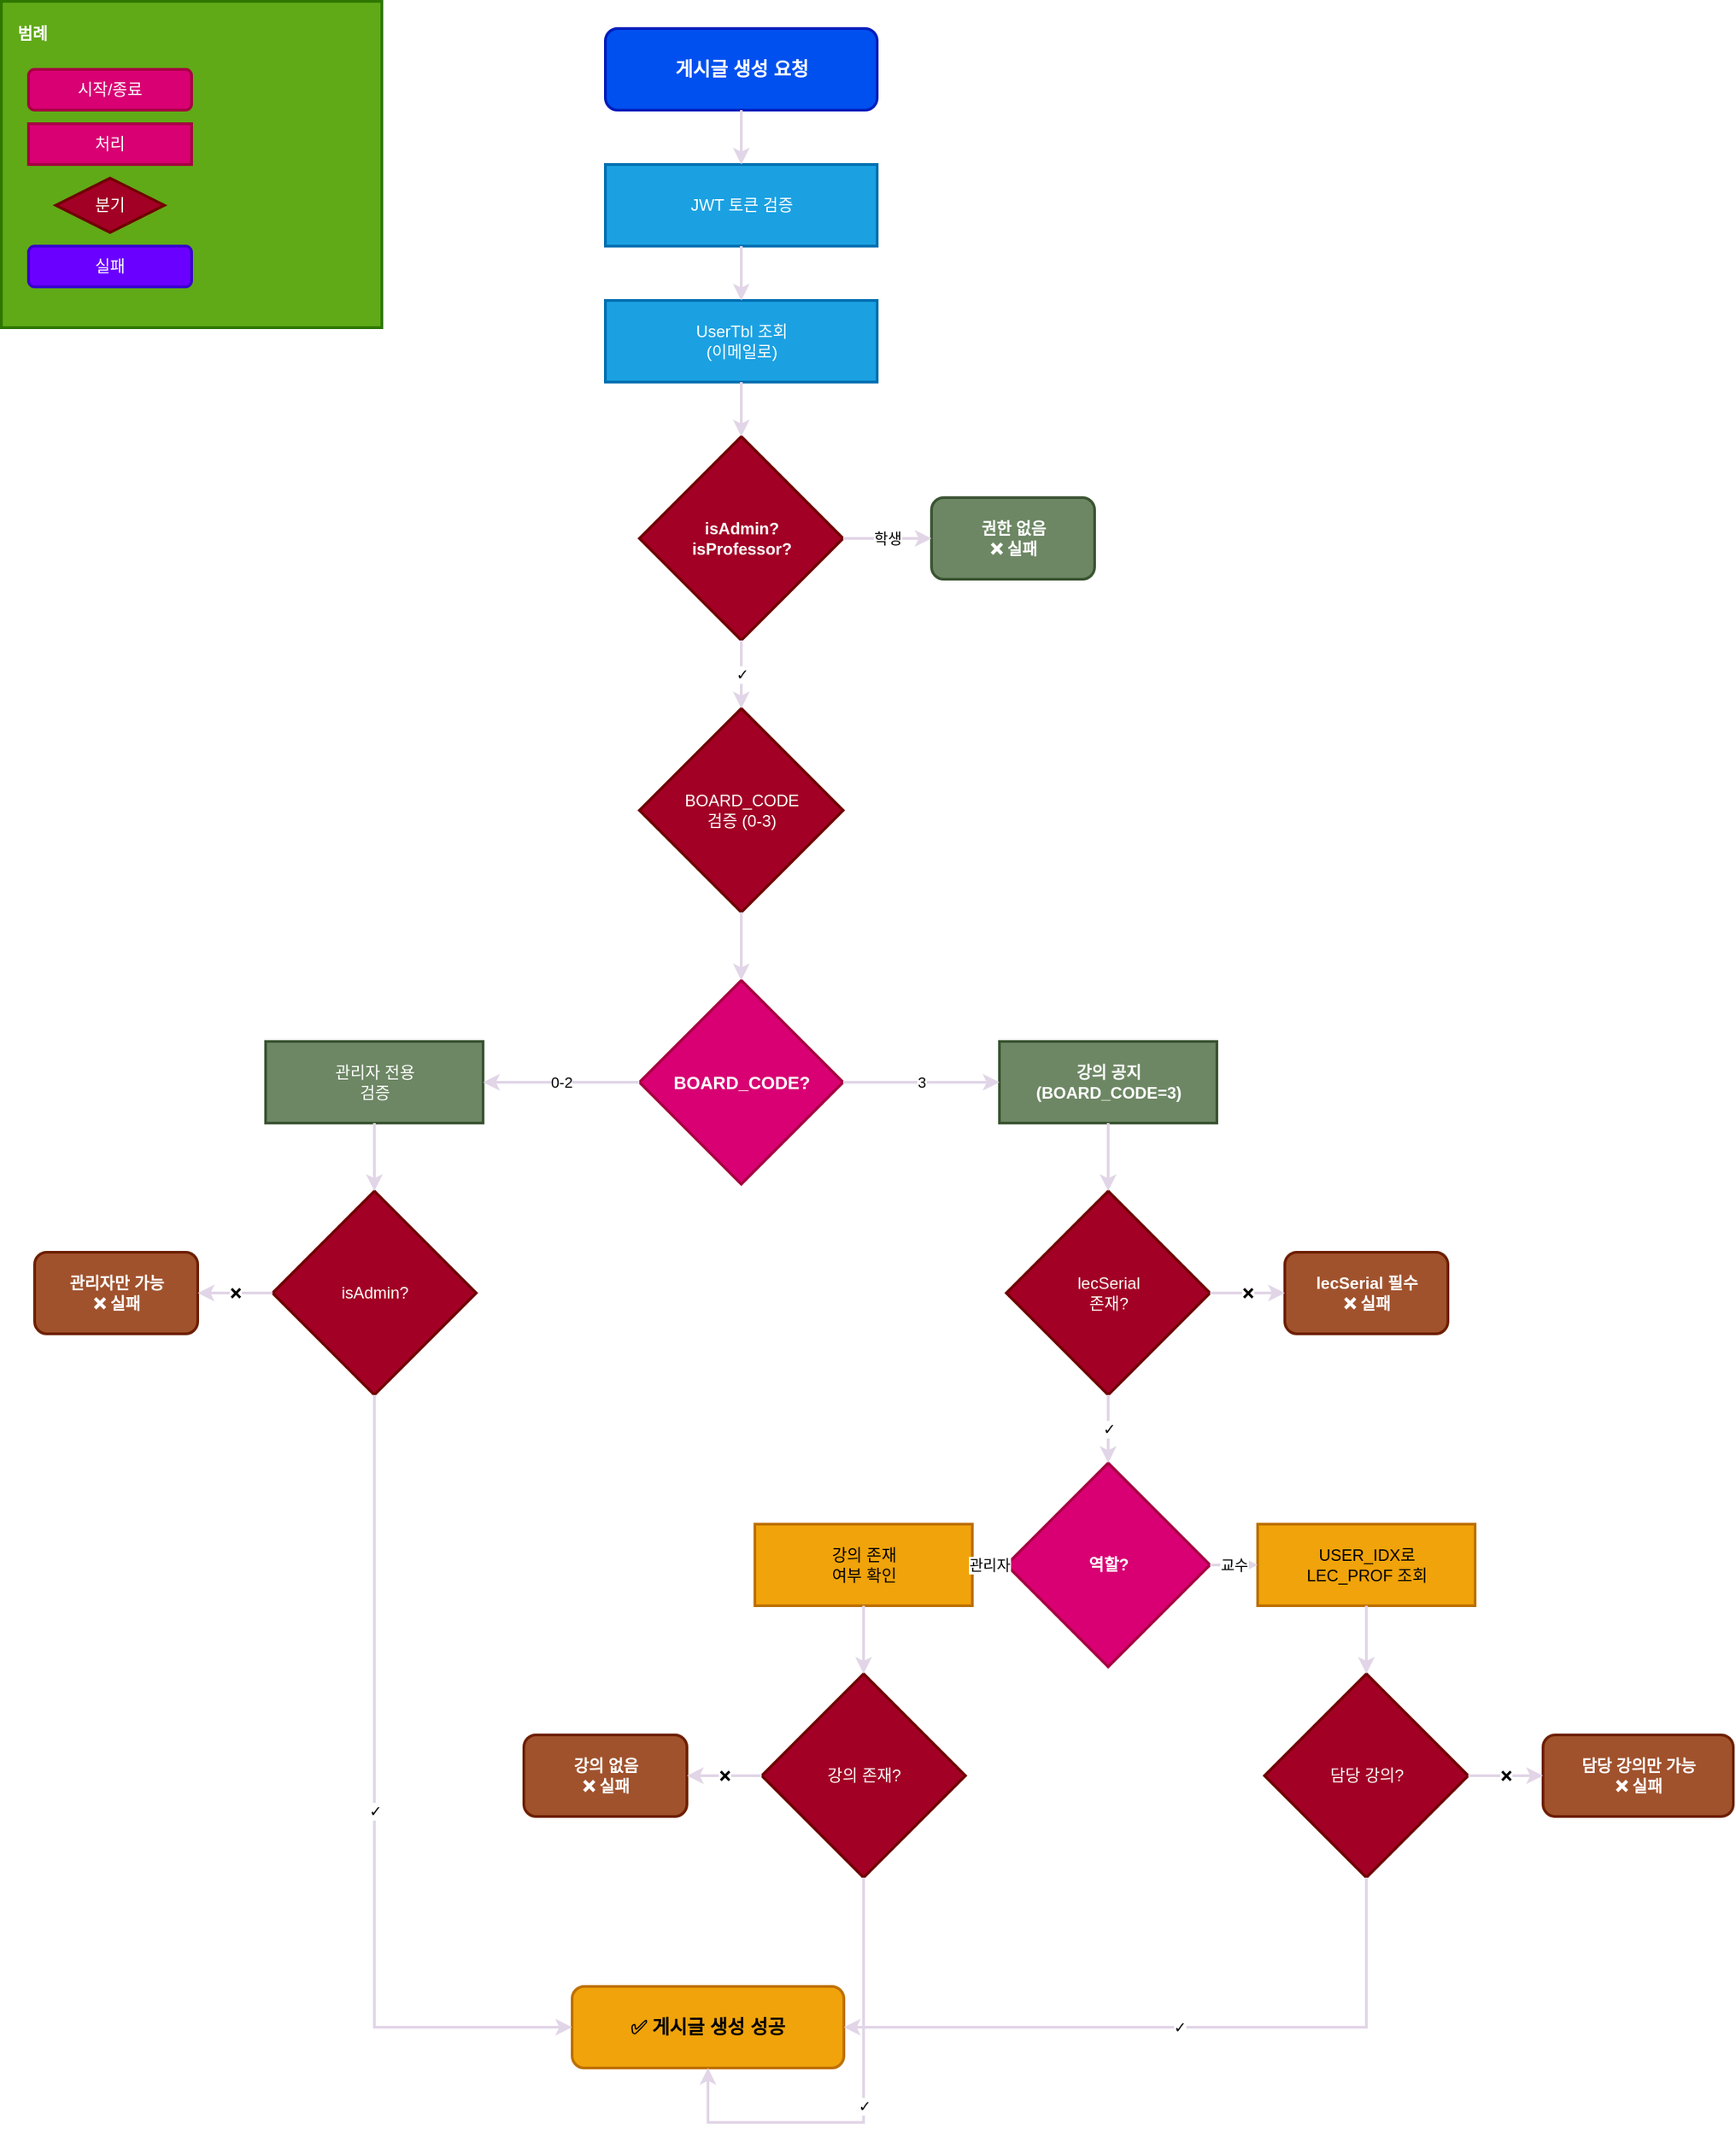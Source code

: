 <mxfile version="28.2.7">
  <diagram name="게시판 생성 로직" id="backend-board-creation">
    <mxGraphModel dx="1678" dy="914" grid="1" gridSize="10" guides="1" tooltips="1" connect="1" arrows="1" fold="1" page="1" pageScale="1" pageWidth="1169" pageHeight="1654" background="light-dark(#FFFFFF,#FFFFFF)" math="0" shadow="0">
      <root>
        <mxCell id="0" />
        <mxCell id="1" parent="0" />
        <mxCell id="start" value="게시글 생성 요청" style="rounded=1;whiteSpace=wrap;html=1;fillColor=#0050ef;strokeColor=#001DBC;fontStyle=1;fontSize=14;strokeWidth=2;fontColor=#ffffff;" parent="1" vertex="1">
          <mxGeometry x="484.5" y="40" width="200" height="60" as="geometry" />
        </mxCell>
        <mxCell id="auth" value="JWT 토큰 검증" style="rounded=0;whiteSpace=wrap;html=1;fillColor=#1ba1e2;strokeColor=#006EAF;strokeWidth=2;fontColor=#ffffff;" parent="1" vertex="1">
          <mxGeometry x="484.5" y="140" width="200" height="60" as="geometry" />
        </mxCell>
        <mxCell id="arrow1" style="edgeStyle=orthogonalEdgeStyle;rounded=0;orthogonalLoop=1;jettySize=auto;html=1;entryX=0.5;entryY=0;entryDx=0;entryDy=0;strokeWidth=2;strokeColor=light-dark(#E1D5E7,#3333FF);" parent="1" source="start" target="auth" edge="1">
          <mxGeometry relative="1" as="geometry" />
        </mxCell>
        <mxCell id="userLookup" value="UserTbl 조회&#xa;(이메일로)" style="rounded=0;whiteSpace=wrap;html=1;fillColor=#1ba1e2;strokeColor=#006EAF;strokeWidth=2;fontColor=#ffffff;" parent="1" vertex="1">
          <mxGeometry x="484.5" y="240" width="200" height="60" as="geometry" />
        </mxCell>
        <mxCell id="arrow2" style="edgeStyle=orthogonalEdgeStyle;rounded=0;orthogonalLoop=1;jettySize=auto;html=1;strokeWidth=2;strokeColor=light-dark(#E1D5E7,#3333FF);" parent="1" source="auth" target="userLookup" edge="1">
          <mxGeometry relative="1" as="geometry" />
        </mxCell>
        <mxCell id="roleCheck" value="isAdmin?&#xa;isProfessor?" style="rhombus;whiteSpace=wrap;html=1;fillColor=#a20025;strokeColor=#6F0000;fontStyle=1;strokeWidth=2;fontColor=#ffffff;" parent="1" vertex="1">
          <mxGeometry x="509.5" y="340" width="150" height="150" as="geometry" />
        </mxCell>
        <mxCell id="arrow3" style="edgeStyle=orthogonalEdgeStyle;rounded=0;orthogonalLoop=1;jettySize=auto;html=1;strokeWidth=2;strokeColor=light-dark(#E1D5E7,#3333FF);" parent="1" source="userLookup" target="roleCheck" edge="1">
          <mxGeometry relative="1" as="geometry" />
        </mxCell>
        <mxCell id="noAuth" value="권한 없음&#xa;❌ 실패" style="rounded=1;whiteSpace=wrap;html=1;fillColor=#6d8764;strokeColor=#3A5431;fontStyle=1;strokeWidth=2;fontColor=#ffffff;" parent="1" vertex="1">
          <mxGeometry x="724.5" y="385" width="120" height="60" as="geometry" />
        </mxCell>
        <mxCell id="arrow4" value="학생" style="edgeStyle=orthogonalEdgeStyle;rounded=0;orthogonalLoop=1;jettySize=auto;html=1;exitX=1;exitY=0.5;exitDx=0;exitDy=0;strokeWidth=2;strokeColor=light-dark(#E1D5E7,#3333FF);" parent="1" source="roleCheck" target="noAuth" edge="1">
          <mxGeometry relative="1" as="geometry" />
        </mxCell>
        <mxCell id="boardCodeCheck" value="BOARD_CODE&#xa;검증 (0-3)" style="rhombus;whiteSpace=wrap;html=1;fillColor=#a20025;strokeColor=#6F0000;strokeWidth=2;fontColor=#ffffff;" parent="1" vertex="1">
          <mxGeometry x="509.5" y="540" width="150" height="150" as="geometry" />
        </mxCell>
        <mxCell id="arrow5" value="✓" style="edgeStyle=orthogonalEdgeStyle;rounded=0;orthogonalLoop=1;jettySize=auto;html=1;strokeWidth=2;strokeColor=light-dark(#E1D5E7,#3333FF);" parent="1" source="roleCheck" target="boardCodeCheck" edge="1">
          <mxGeometry relative="1" as="geometry" />
        </mxCell>
        <mxCell id="codeDecision" value="BOARD_CODE?" style="rhombus;whiteSpace=wrap;html=1;fillColor=#d80073;strokeColor=#A50040;fontStyle=1;fontSize=13;strokeWidth=2;fontColor=#ffffff;" parent="1" vertex="1">
          <mxGeometry x="509.5" y="740" width="150" height="150" as="geometry" />
        </mxCell>
        <mxCell id="arrow6" style="edgeStyle=orthogonalEdgeStyle;rounded=0;orthogonalLoop=1;jettySize=auto;html=1;strokeWidth=2;strokeColor=light-dark(#E1D5E7,#3333FF);" parent="1" source="boardCodeCheck" target="codeDecision" edge="1">
          <mxGeometry relative="1" as="geometry" />
        </mxCell>
        <mxCell id="adminOnly" value="관리자 전용&#xa;검증" style="rounded=0;whiteSpace=wrap;html=1;fillColor=#6d8764;strokeColor=#3A5431;strokeWidth=2;fontColor=#ffffff;" parent="1" vertex="1">
          <mxGeometry x="234.5" y="785" width="160" height="60" as="geometry" />
        </mxCell>
        <mxCell id="arrow7" value="0-2" style="edgeStyle=orthogonalEdgeStyle;rounded=0;orthogonalLoop=1;jettySize=auto;html=1;exitX=0;exitY=0.5;exitDx=0;exitDy=0;strokeWidth=2;strokeColor=light-dark(#E1D5E7,#3333FF);" parent="1" source="codeDecision" target="adminOnly" edge="1">
          <mxGeometry relative="1" as="geometry" />
        </mxCell>
        <mxCell id="adminCheck" value="isAdmin?" style="rhombus;whiteSpace=wrap;html=1;fillColor=#a20025;strokeColor=#6F0000;strokeWidth=2;fontColor=#ffffff;" parent="1" vertex="1">
          <mxGeometry x="239.5" y="895" width="150" height="150" as="geometry" />
        </mxCell>
        <mxCell id="arrow8" style="edgeStyle=orthogonalEdgeStyle;rounded=0;orthogonalLoop=1;jettySize=auto;html=1;strokeWidth=2;strokeColor=light-dark(#E1D5E7,#3333FF);" parent="1" source="adminOnly" target="adminCheck" edge="1">
          <mxGeometry relative="1" as="geometry" />
        </mxCell>
        <mxCell id="adminFail" value="관리자만 가능&#xa;❌ 실패" style="rounded=1;whiteSpace=wrap;html=1;fillColor=#a0522d;strokeColor=#6D1F00;fontStyle=1;strokeWidth=2;fontColor=#ffffff;" parent="1" vertex="1">
          <mxGeometry x="64.5" y="940" width="120" height="60" as="geometry" />
        </mxCell>
        <mxCell id="arrow9" value="❌" style="edgeStyle=orthogonalEdgeStyle;rounded=0;orthogonalLoop=1;jettySize=auto;html=1;exitX=0;exitY=0.5;exitDx=0;exitDy=0;strokeWidth=2;strokeColor=light-dark(#E1D5E7,#3333FF);" parent="1" source="adminCheck" target="adminFail" edge="1">
          <mxGeometry relative="1" as="geometry" />
        </mxCell>
        <mxCell id="lectureNotice" value="강의 공지&#xa;(BOARD_CODE=3)" style="rounded=0;whiteSpace=wrap;html=1;fillColor=#6d8764;strokeColor=#3A5431;fontStyle=1;strokeWidth=2;fontColor=#ffffff;" parent="1" vertex="1">
          <mxGeometry x="774.5" y="785" width="160" height="60" as="geometry" />
        </mxCell>
        <mxCell id="arrow10" value="3" style="edgeStyle=orthogonalEdgeStyle;rounded=0;orthogonalLoop=1;jettySize=auto;html=1;exitX=1;exitY=0.5;exitDx=0;exitDy=0;strokeWidth=2;strokeColor=light-dark(#E1D5E7,#3333FF);" parent="1" source="codeDecision" target="lectureNotice" edge="1">
          <mxGeometry relative="1" as="geometry" />
        </mxCell>
        <mxCell id="lecSerialCheck" value="lecSerial&#xa;존재?" style="rhombus;whiteSpace=wrap;html=1;fillColor=#a20025;strokeColor=#6F0000;strokeWidth=2;fontColor=#ffffff;" parent="1" vertex="1">
          <mxGeometry x="779.5" y="895" width="150" height="150" as="geometry" />
        </mxCell>
        <mxCell id="arrow11" style="edgeStyle=orthogonalEdgeStyle;rounded=0;orthogonalLoop=1;jettySize=auto;html=1;strokeWidth=2;strokeColor=light-dark(#E1D5E7,#3333FF);" parent="1" source="lectureNotice" target="lecSerialCheck" edge="1">
          <mxGeometry relative="1" as="geometry" />
        </mxCell>
        <mxCell id="lecSerialFail" value="lecSerial 필수&#xa;❌ 실패" style="rounded=1;whiteSpace=wrap;html=1;fillColor=#a0522d;strokeColor=#6D1F00;fontStyle=1;strokeWidth=2;fontColor=#ffffff;" parent="1" vertex="1">
          <mxGeometry x="984.5" y="940" width="120" height="60" as="geometry" />
        </mxCell>
        <mxCell id="arrow12" value="❌" style="edgeStyle=orthogonalEdgeStyle;rounded=0;orthogonalLoop=1;jettySize=auto;html=1;exitX=1;exitY=0.5;exitDx=0;exitDy=0;strokeWidth=2;strokeColor=light-dark(#E1D5E7,#3333FF);" parent="1" source="lecSerialCheck" target="lecSerialFail" edge="1">
          <mxGeometry relative="1" as="geometry" />
        </mxCell>
        <mxCell id="roleCheckLec" value="역할?" style="rhombus;whiteSpace=wrap;html=1;fillColor=#d80073;strokeColor=#A50040;fontStyle=1;strokeWidth=2;fontColor=#ffffff;" parent="1" vertex="1">
          <mxGeometry x="779.5" y="1095" width="150" height="150" as="geometry" />
        </mxCell>
        <mxCell id="arrow13" value="✓" style="edgeStyle=orthogonalEdgeStyle;rounded=0;orthogonalLoop=1;jettySize=auto;html=1;strokeWidth=2;strokeColor=light-dark(#E1D5E7,#3333FF);" parent="1" source="lecSerialCheck" target="roleCheckLec" edge="1">
          <mxGeometry relative="1" as="geometry" />
        </mxCell>
        <mxCell id="profCheck" value="USER_IDX로&#xa;LEC_PROF 조회" style="rounded=0;whiteSpace=wrap;html=1;fillColor=#f0a30a;strokeColor=#BD7000;strokeWidth=2;fontColor=#000000;" parent="1" vertex="1">
          <mxGeometry x="964.5" y="1140" width="160" height="60" as="geometry" />
        </mxCell>
        <mxCell id="arrow14" value="교수" style="edgeStyle=orthogonalEdgeStyle;rounded=0;orthogonalLoop=1;jettySize=auto;html=1;exitX=1;exitY=0.5;exitDx=0;exitDy=0;strokeWidth=2;strokeColor=light-dark(#E1D5E7,#3333FF);" parent="1" source="roleCheckLec" target="profCheck" edge="1">
          <mxGeometry relative="1" as="geometry" />
        </mxCell>
        <mxCell id="profLecCheck" value="담당 강의?" style="rhombus;whiteSpace=wrap;html=1;fillColor=#a20025;strokeColor=#6F0000;strokeWidth=2;fontColor=#ffffff;" parent="1" vertex="1">
          <mxGeometry x="969.5" y="1250" width="150" height="150" as="geometry" />
        </mxCell>
        <mxCell id="arrow15" style="edgeStyle=orthogonalEdgeStyle;rounded=0;orthogonalLoop=1;jettySize=auto;html=1;strokeWidth=2;strokeColor=light-dark(#E1D5E7,#3333FF);" parent="1" source="profCheck" target="profLecCheck" edge="1">
          <mxGeometry relative="1" as="geometry" />
        </mxCell>
        <mxCell id="profFail" value="담당 강의만 가능&#xa;❌ 실패" style="rounded=1;whiteSpace=wrap;html=1;fillColor=#a0522d;strokeColor=#6D1F00;fontStyle=1;strokeWidth=2;fontColor=#ffffff;" parent="1" vertex="1">
          <mxGeometry x="1174.5" y="1295" width="140" height="60" as="geometry" />
        </mxCell>
        <mxCell id="arrow16" value="❌" style="edgeStyle=orthogonalEdgeStyle;rounded=0;orthogonalLoop=1;jettySize=auto;html=1;exitX=1;exitY=0.5;exitDx=0;exitDy=0;strokeWidth=2;strokeColor=light-dark(#E1D5E7,#3333FF);" parent="1" source="profLecCheck" target="profFail" edge="1">
          <mxGeometry relative="1" as="geometry" />
        </mxCell>
        <mxCell id="adminLecCheck" value="강의 존재&#xa;여부 확인" style="rounded=0;whiteSpace=wrap;html=1;fillColor=#f0a30a;strokeColor=#BD7000;strokeWidth=2;fontColor=#000000;" parent="1" vertex="1">
          <mxGeometry x="594.5" y="1140" width="160" height="60" as="geometry" />
        </mxCell>
        <mxCell id="arrow17" value="관리자" style="edgeStyle=orthogonalEdgeStyle;rounded=0;orthogonalLoop=1;jettySize=auto;html=1;exitX=0;exitY=0.5;exitDx=0;exitDy=0;strokeWidth=2;strokeColor=light-dark(#E1D5E7,#3333FF);" parent="1" source="roleCheckLec" target="adminLecCheck" edge="1">
          <mxGeometry relative="1" as="geometry" />
        </mxCell>
        <mxCell id="adminLecExist" value="강의 존재?" style="rhombus;whiteSpace=wrap;html=1;fillColor=#a20025;strokeColor=#6F0000;strokeWidth=2;fontColor=#ffffff;" parent="1" vertex="1">
          <mxGeometry x="599.5" y="1250" width="150" height="150" as="geometry" />
        </mxCell>
        <mxCell id="arrow18" style="edgeStyle=orthogonalEdgeStyle;rounded=0;orthogonalLoop=1;jettySize=auto;html=1;strokeWidth=2;strokeColor=light-dark(#E1D5E7,#3333FF);" parent="1" source="adminLecCheck" target="adminLecExist" edge="1">
          <mxGeometry relative="1" as="geometry" />
        </mxCell>
        <mxCell id="lecNotExist" value="강의 없음&#xa;❌ 실패" style="rounded=1;whiteSpace=wrap;html=1;fillColor=#a0522d;strokeColor=#6D1F00;fontStyle=1;strokeWidth=2;fontColor=#ffffff;" parent="1" vertex="1">
          <mxGeometry x="424.5" y="1295" width="120" height="60" as="geometry" />
        </mxCell>
        <mxCell id="arrow19" value="❌" style="edgeStyle=orthogonalEdgeStyle;rounded=0;orthogonalLoop=1;jettySize=auto;html=1;exitX=0;exitY=0.5;exitDx=0;exitDy=0;strokeWidth=2;strokeColor=light-dark(#E1D5E7,#3333FF);" parent="1" source="adminLecExist" target="lecNotExist" edge="1">
          <mxGeometry relative="1" as="geometry" />
        </mxCell>
        <mxCell id="success" value="✅ 게시글 생성 성공" style="rounded=1;whiteSpace=wrap;html=1;fillColor=#f0a30a;strokeColor=#BD7000;fontStyle=1;fontSize=14;strokeWidth=2;fontColor=#000000;" parent="1" vertex="1">
          <mxGeometry x="460" y="1480" width="200" height="60" as="geometry" />
        </mxCell>
        <mxCell id="arrow20" value="✓" style="edgeStyle=orthogonalEdgeStyle;rounded=0;orthogonalLoop=1;jettySize=auto;html=1;exitX=0.5;exitY=1;exitDx=0;exitDy=0;entryX=0;entryY=0.5;entryDx=0;entryDy=0;strokeWidth=2;strokeColor=light-dark(#E1D5E7,#3333FF);" parent="1" source="adminCheck" target="success" edge="1">
          <mxGeometry relative="1" as="geometry">
            <Array as="points">
              <mxPoint x="314.5" y="1510" />
            </Array>
          </mxGeometry>
        </mxCell>
        <mxCell id="arrow21" value="✓" style="edgeStyle=orthogonalEdgeStyle;rounded=0;orthogonalLoop=1;jettySize=auto;html=1;exitX=0.5;exitY=1;exitDx=0;exitDy=0;entryX=0.5;entryY=1;entryDx=0;entryDy=0;strokeWidth=2;strokeColor=light-dark(#E1D5E7,#3333FF);" parent="1" source="adminLecExist" target="success" edge="1">
          <mxGeometry relative="1" as="geometry">
            <Array as="points">
              <mxPoint x="675" y="1580" />
              <mxPoint x="560" y="1580" />
            </Array>
          </mxGeometry>
        </mxCell>
        <mxCell id="arrow22" value="✓" style="edgeStyle=orthogonalEdgeStyle;rounded=0;orthogonalLoop=1;jettySize=auto;html=1;exitX=0.5;exitY=1;exitDx=0;exitDy=0;entryX=1;entryY=0.5;entryDx=0;entryDy=0;strokeWidth=2;strokeColor=light-dark(#E1D5E7,#3333FF);" parent="1" source="profLecCheck" target="success" edge="1">
          <mxGeometry relative="1" as="geometry">
            <Array as="points">
              <mxPoint x="1044.5" y="1510" />
            </Array>
          </mxGeometry>
        </mxCell>
        <mxCell id="legend" value="범례" style="rounded=0;whiteSpace=wrap;html=1;fillColor=#60a917;strokeColor=#2D7600;fontStyle=1;align=left;verticalAlign=top;spacingLeft=10;spacingTop=10;strokeWidth=2;fontColor=#ffffff;" parent="1" vertex="1">
          <mxGeometry x="40" y="20" width="280" height="240" as="geometry" />
        </mxCell>
        <mxCell id="legend1" value="시작/종료" style="rounded=1;whiteSpace=wrap;html=1;fillColor=#d80073;strokeColor=#A50040;strokeWidth=2;fontColor=#ffffff;" parent="1" vertex="1">
          <mxGeometry x="60" y="70" width="120" height="30" as="geometry" />
        </mxCell>
        <mxCell id="legend2" value="처리" style="rounded=0;whiteSpace=wrap;html=1;fillColor=#d80073;strokeColor=#A50040;strokeWidth=2;fontColor=#ffffff;" parent="1" vertex="1">
          <mxGeometry x="60" y="110" width="120" height="30" as="geometry" />
        </mxCell>
        <mxCell id="legend3" value="분기" style="rhombus;whiteSpace=wrap;html=1;fillColor=#a20025;strokeColor=#6F0000;strokeWidth=2;fontColor=#ffffff;" parent="1" vertex="1">
          <mxGeometry x="80" y="150" width="80" height="40" as="geometry" />
        </mxCell>
        <mxCell id="legend4" value="실패" style="rounded=1;whiteSpace=wrap;html=1;fillColor=#6a00ff;strokeColor=#3700CC;strokeWidth=2;fontColor=#ffffff;" parent="1" vertex="1">
          <mxGeometry x="60" y="200" width="120" height="30" as="geometry" />
        </mxCell>
      </root>
    </mxGraphModel>
  </diagram>
</mxfile>
